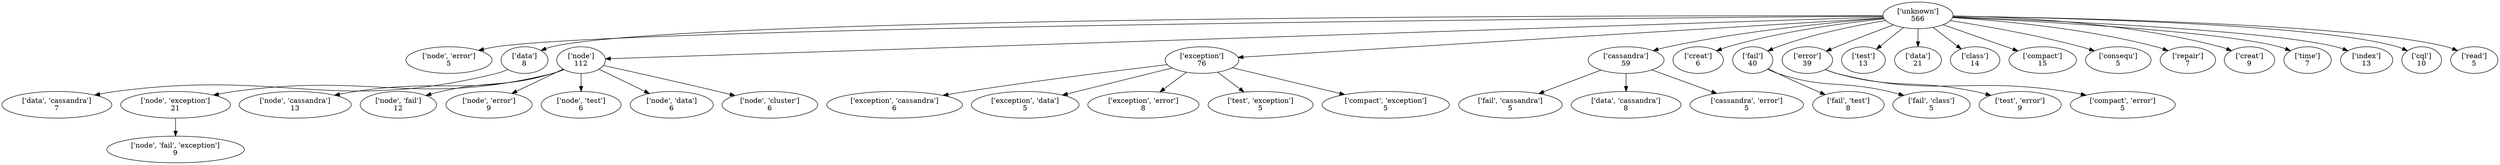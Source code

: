 strict digraph  {
	"['unknown']
566" -> "['node', 'error']
5";
	"['unknown']
566" -> "['data']
8";
	"['unknown']
566" -> "['node']
112";
	"['unknown']
566" -> "['exception']
76";
	"['unknown']
566" -> "['cassandra']
59";
	"['unknown']
566" -> "['creat']
6";
	"['unknown']
566" -> "['fail']
40";
	"['unknown']
566" -> "['error']
39";
	"['unknown']
566" -> "['test']
13";
	"['unknown']
566" -> "['data']
21";
	"['unknown']
566" -> "['class']
14";
	"['unknown']
566" -> "['compact']
15";
	"['unknown']
566" -> "['consequ']
5";
	"['unknown']
566" -> "['repair']
7";
	"['unknown']
566" -> "['creat']
9";
	"['unknown']
566" -> "['time']
7";
	"['unknown']
566" -> "['index']
13";
	"['unknown']
566" -> "['cql']
10";
	"['unknown']
566" -> "['read']
5";
	"['data']
8" -> "['data', 'cassandra']
7";
	"['node']
112" -> "['node', 'exception']
21";
	"['node']
112" -> "['node', 'cassandra']
13";
	"['node']
112" -> "['node', 'fail']
12";
	"['node']
112" -> "['node', 'error']
9";
	"['node']
112" -> "['node', 'test']
6";
	"['node']
112" -> "['node', 'data']
6";
	"['node']
112" -> "['node', 'cluster']
6";
	"['exception']
76" -> "['exception', 'cassandra']
6";
	"['exception']
76" -> "['exception', 'data']
5";
	"['exception']
76" -> "['exception', 'error']
8";
	"['exception']
76" -> "['test', 'exception']
5";
	"['exception']
76" -> "['compact', 'exception']
5";
	"['cassandra']
59" -> "['fail', 'cassandra']
5";
	"['cassandra']
59" -> "['data', 'cassandra']
8";
	"['cassandra']
59" -> "['cassandra', 'error']
5";
	"['fail']
40" -> "['fail', 'test']
8";
	"['fail']
40" -> "['fail', 'class']
5";
	"['error']
39" -> "['test', 'error']
9";
	"['error']
39" -> "['compact', 'error']
5";
	"['node', 'exception']
21" -> "['node', 'fail', 'exception']
9";
}
